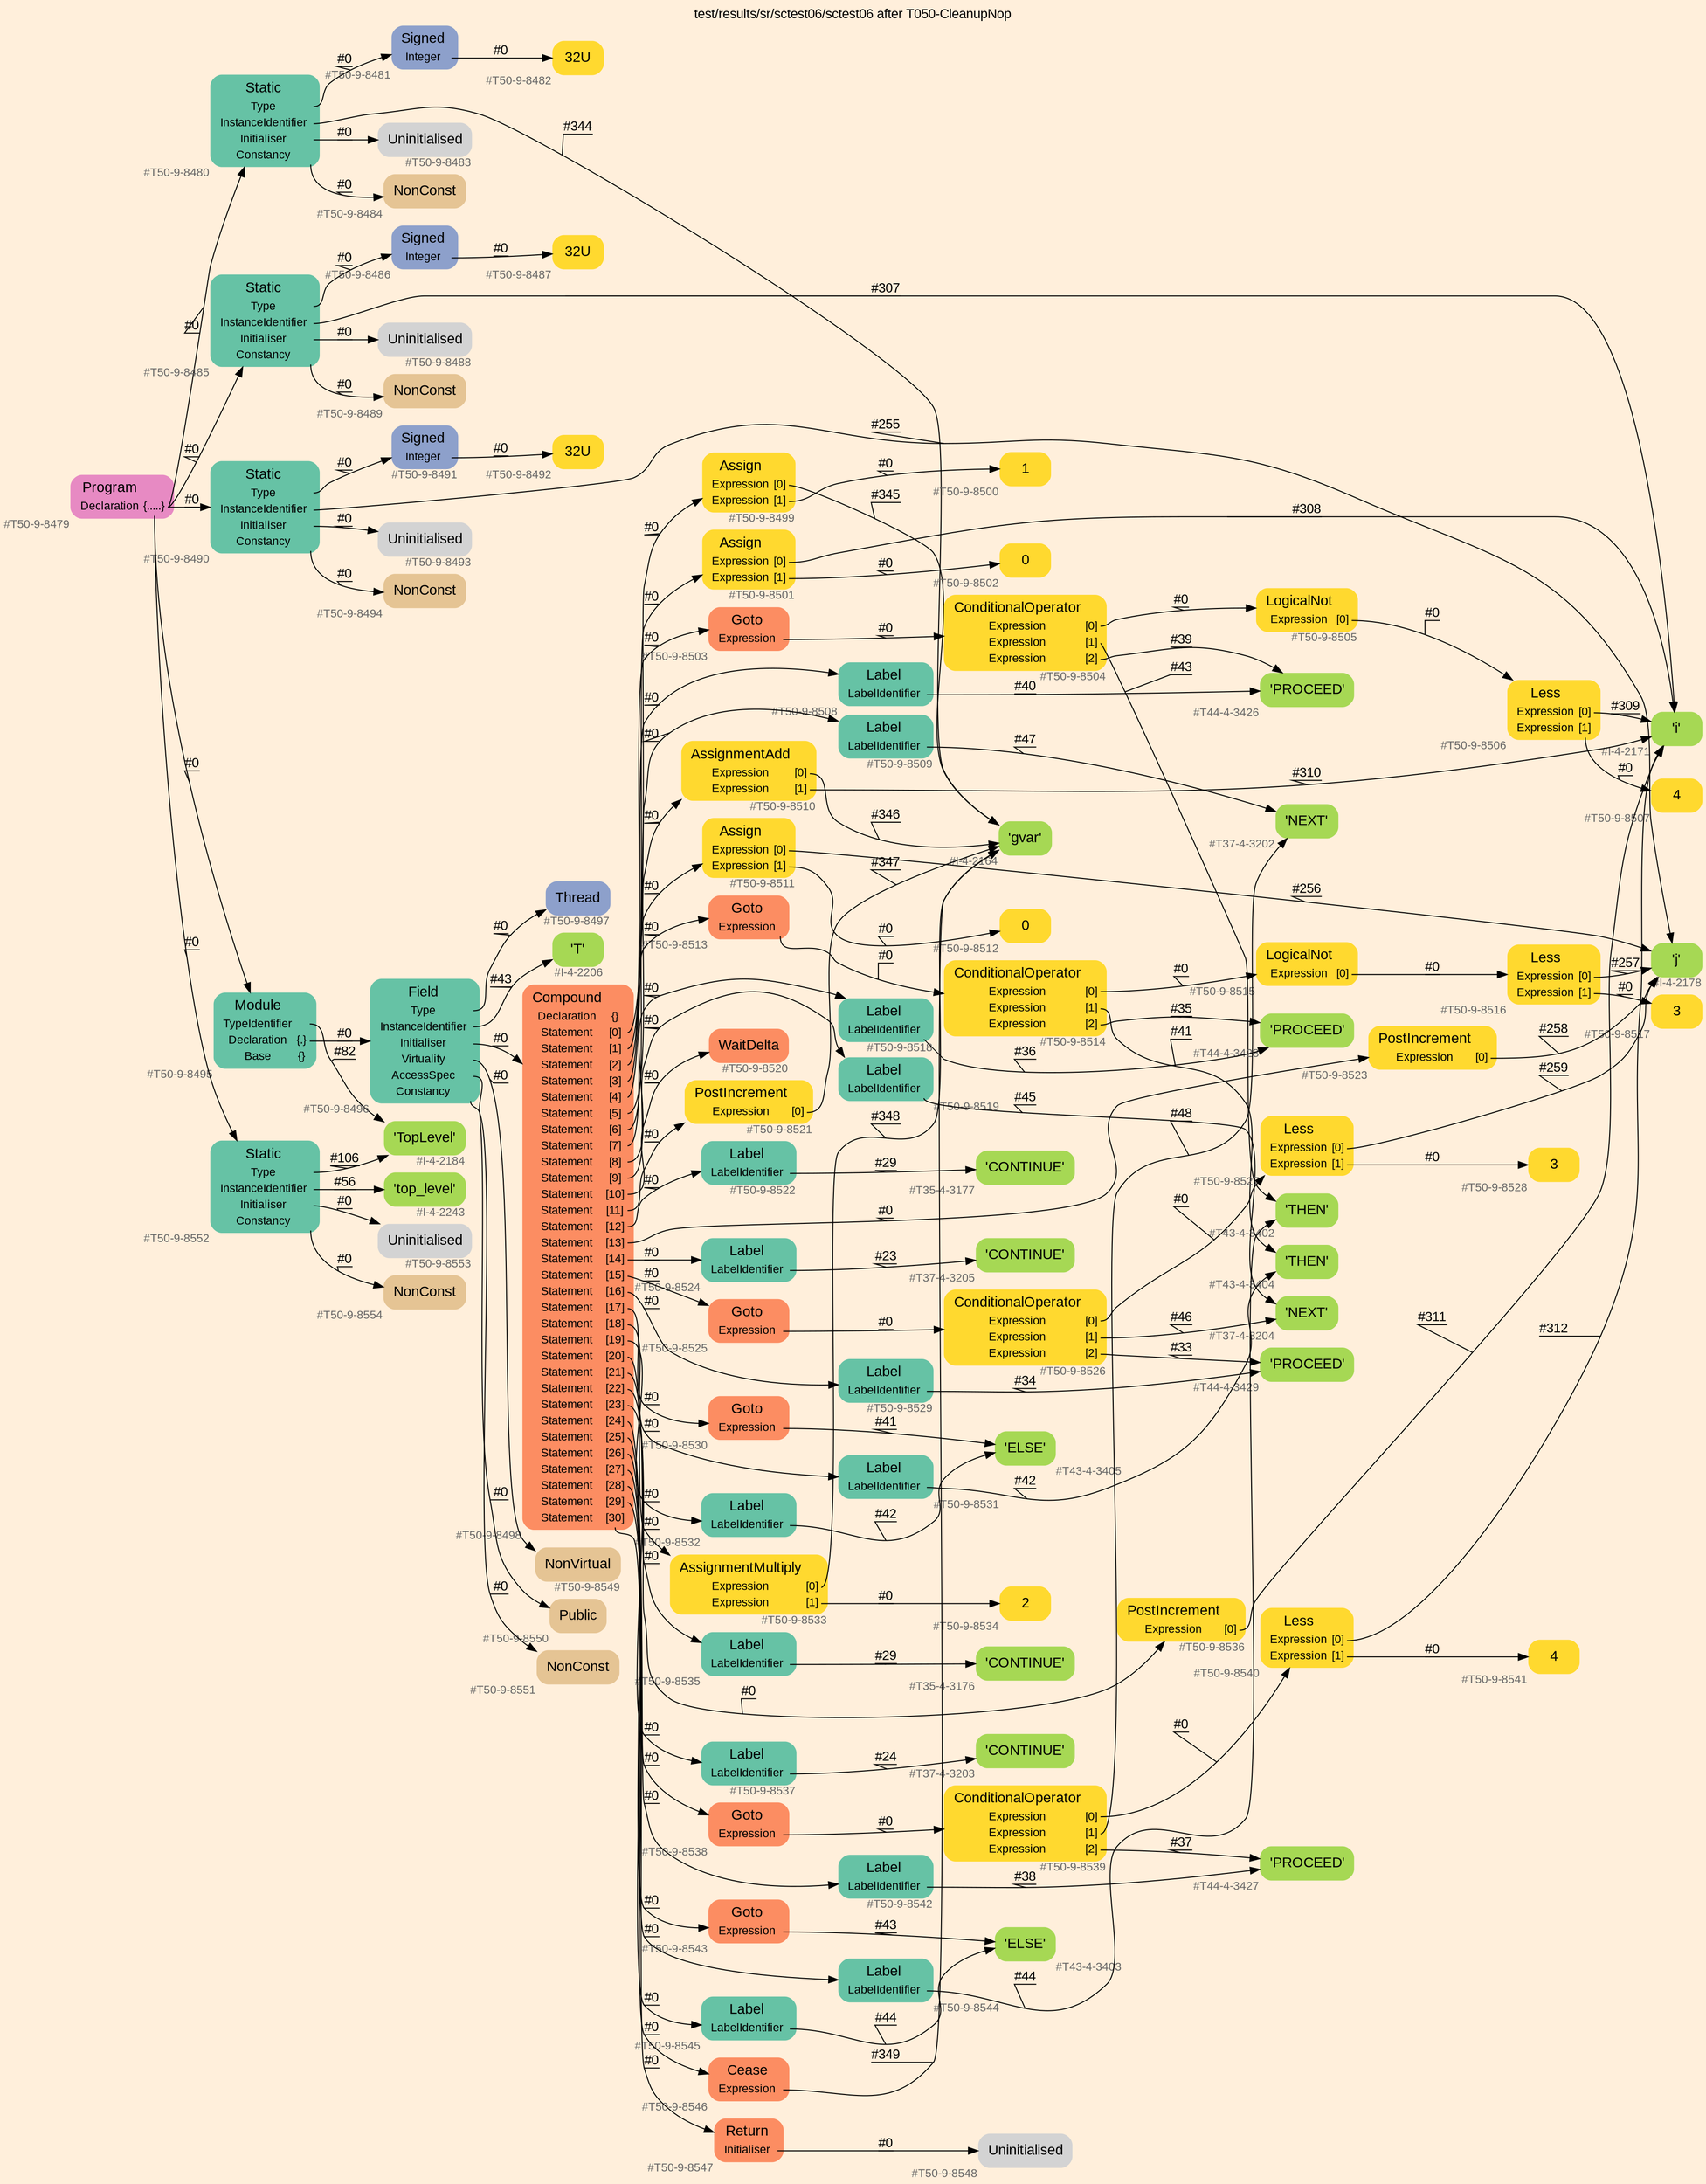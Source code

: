 digraph "test/results/sr/sctest06/sctest06 after T050-CleanupNop" {
label = "test/results/sr/sctest06/sctest06 after T050-CleanupNop"
labelloc = t
graph [
    rankdir = "LR"
    ranksep = 0.3
    bgcolor = antiquewhite1
    color = black
    fontcolor = black
    fontname = "Arial"
];
node [
    fontname = "Arial"
];
edge [
    fontname = "Arial"
];

// -------------------- node figure --------------------
// -------- block #T50-9-8479 ----------
"#T50-9-8479" [
    fillcolor = "/set28/4"
    xlabel = "#T50-9-8479"
    fontsize = "12"
    fontcolor = grey40
    shape = "plaintext"
    label = <<TABLE BORDER="0" CELLBORDER="0" CELLSPACING="0">
     <TR><TD><FONT COLOR="black" POINT-SIZE="15">Program</FONT></TD></TR>
     <TR><TD><FONT COLOR="black" POINT-SIZE="12">Declaration</FONT></TD><TD PORT="port0"><FONT COLOR="black" POINT-SIZE="12">{.....}</FONT></TD></TR>
    </TABLE>>
    style = "rounded,filled"
];

// -------- block #T50-9-8480 ----------
"#T50-9-8480" [
    fillcolor = "/set28/1"
    xlabel = "#T50-9-8480"
    fontsize = "12"
    fontcolor = grey40
    shape = "plaintext"
    label = <<TABLE BORDER="0" CELLBORDER="0" CELLSPACING="0">
     <TR><TD><FONT COLOR="black" POINT-SIZE="15">Static</FONT></TD></TR>
     <TR><TD><FONT COLOR="black" POINT-SIZE="12">Type</FONT></TD><TD PORT="port0"></TD></TR>
     <TR><TD><FONT COLOR="black" POINT-SIZE="12">InstanceIdentifier</FONT></TD><TD PORT="port1"></TD></TR>
     <TR><TD><FONT COLOR="black" POINT-SIZE="12">Initialiser</FONT></TD><TD PORT="port2"></TD></TR>
     <TR><TD><FONT COLOR="black" POINT-SIZE="12">Constancy</FONT></TD><TD PORT="port3"></TD></TR>
    </TABLE>>
    style = "rounded,filled"
];

// -------- block #T50-9-8481 ----------
"#T50-9-8481" [
    fillcolor = "/set28/3"
    xlabel = "#T50-9-8481"
    fontsize = "12"
    fontcolor = grey40
    shape = "plaintext"
    label = <<TABLE BORDER="0" CELLBORDER="0" CELLSPACING="0">
     <TR><TD><FONT COLOR="black" POINT-SIZE="15">Signed</FONT></TD></TR>
     <TR><TD><FONT COLOR="black" POINT-SIZE="12">Integer</FONT></TD><TD PORT="port0"></TD></TR>
    </TABLE>>
    style = "rounded,filled"
];

// -------- block #T50-9-8482 ----------
"#T50-9-8482" [
    fillcolor = "/set28/6"
    xlabel = "#T50-9-8482"
    fontsize = "12"
    fontcolor = grey40
    shape = "plaintext"
    label = <<TABLE BORDER="0" CELLBORDER="0" CELLSPACING="0">
     <TR><TD><FONT COLOR="black" POINT-SIZE="15">32U</FONT></TD></TR>
    </TABLE>>
    style = "rounded,filled"
];

// -------- block #I-4-2164 ----------
"#I-4-2164" [
    fillcolor = "/set28/5"
    xlabel = "#I-4-2164"
    fontsize = "12"
    fontcolor = grey40
    shape = "plaintext"
    label = <<TABLE BORDER="0" CELLBORDER="0" CELLSPACING="0">
     <TR><TD><FONT COLOR="black" POINT-SIZE="15">'gvar'</FONT></TD></TR>
    </TABLE>>
    style = "rounded,filled"
];

// -------- block #T50-9-8483 ----------
"#T50-9-8483" [
    xlabel = "#T50-9-8483"
    fontsize = "12"
    fontcolor = grey40
    shape = "plaintext"
    label = <<TABLE BORDER="0" CELLBORDER="0" CELLSPACING="0">
     <TR><TD><FONT COLOR="black" POINT-SIZE="15">Uninitialised</FONT></TD></TR>
    </TABLE>>
    style = "rounded,filled"
];

// -------- block #T50-9-8484 ----------
"#T50-9-8484" [
    fillcolor = "/set28/7"
    xlabel = "#T50-9-8484"
    fontsize = "12"
    fontcolor = grey40
    shape = "plaintext"
    label = <<TABLE BORDER="0" CELLBORDER="0" CELLSPACING="0">
     <TR><TD><FONT COLOR="black" POINT-SIZE="15">NonConst</FONT></TD></TR>
    </TABLE>>
    style = "rounded,filled"
];

// -------- block #T50-9-8485 ----------
"#T50-9-8485" [
    fillcolor = "/set28/1"
    xlabel = "#T50-9-8485"
    fontsize = "12"
    fontcolor = grey40
    shape = "plaintext"
    label = <<TABLE BORDER="0" CELLBORDER="0" CELLSPACING="0">
     <TR><TD><FONT COLOR="black" POINT-SIZE="15">Static</FONT></TD></TR>
     <TR><TD><FONT COLOR="black" POINT-SIZE="12">Type</FONT></TD><TD PORT="port0"></TD></TR>
     <TR><TD><FONT COLOR="black" POINT-SIZE="12">InstanceIdentifier</FONT></TD><TD PORT="port1"></TD></TR>
     <TR><TD><FONT COLOR="black" POINT-SIZE="12">Initialiser</FONT></TD><TD PORT="port2"></TD></TR>
     <TR><TD><FONT COLOR="black" POINT-SIZE="12">Constancy</FONT></TD><TD PORT="port3"></TD></TR>
    </TABLE>>
    style = "rounded,filled"
];

// -------- block #T50-9-8486 ----------
"#T50-9-8486" [
    fillcolor = "/set28/3"
    xlabel = "#T50-9-8486"
    fontsize = "12"
    fontcolor = grey40
    shape = "plaintext"
    label = <<TABLE BORDER="0" CELLBORDER="0" CELLSPACING="0">
     <TR><TD><FONT COLOR="black" POINT-SIZE="15">Signed</FONT></TD></TR>
     <TR><TD><FONT COLOR="black" POINT-SIZE="12">Integer</FONT></TD><TD PORT="port0"></TD></TR>
    </TABLE>>
    style = "rounded,filled"
];

// -------- block #T50-9-8487 ----------
"#T50-9-8487" [
    fillcolor = "/set28/6"
    xlabel = "#T50-9-8487"
    fontsize = "12"
    fontcolor = grey40
    shape = "plaintext"
    label = <<TABLE BORDER="0" CELLBORDER="0" CELLSPACING="0">
     <TR><TD><FONT COLOR="black" POINT-SIZE="15">32U</FONT></TD></TR>
    </TABLE>>
    style = "rounded,filled"
];

// -------- block #I-4-2171 ----------
"#I-4-2171" [
    fillcolor = "/set28/5"
    xlabel = "#I-4-2171"
    fontsize = "12"
    fontcolor = grey40
    shape = "plaintext"
    label = <<TABLE BORDER="0" CELLBORDER="0" CELLSPACING="0">
     <TR><TD><FONT COLOR="black" POINT-SIZE="15">'i'</FONT></TD></TR>
    </TABLE>>
    style = "rounded,filled"
];

// -------- block #T50-9-8488 ----------
"#T50-9-8488" [
    xlabel = "#T50-9-8488"
    fontsize = "12"
    fontcolor = grey40
    shape = "plaintext"
    label = <<TABLE BORDER="0" CELLBORDER="0" CELLSPACING="0">
     <TR><TD><FONT COLOR="black" POINT-SIZE="15">Uninitialised</FONT></TD></TR>
    </TABLE>>
    style = "rounded,filled"
];

// -------- block #T50-9-8489 ----------
"#T50-9-8489" [
    fillcolor = "/set28/7"
    xlabel = "#T50-9-8489"
    fontsize = "12"
    fontcolor = grey40
    shape = "plaintext"
    label = <<TABLE BORDER="0" CELLBORDER="0" CELLSPACING="0">
     <TR><TD><FONT COLOR="black" POINT-SIZE="15">NonConst</FONT></TD></TR>
    </TABLE>>
    style = "rounded,filled"
];

// -------- block #T50-9-8490 ----------
"#T50-9-8490" [
    fillcolor = "/set28/1"
    xlabel = "#T50-9-8490"
    fontsize = "12"
    fontcolor = grey40
    shape = "plaintext"
    label = <<TABLE BORDER="0" CELLBORDER="0" CELLSPACING="0">
     <TR><TD><FONT COLOR="black" POINT-SIZE="15">Static</FONT></TD></TR>
     <TR><TD><FONT COLOR="black" POINT-SIZE="12">Type</FONT></TD><TD PORT="port0"></TD></TR>
     <TR><TD><FONT COLOR="black" POINT-SIZE="12">InstanceIdentifier</FONT></TD><TD PORT="port1"></TD></TR>
     <TR><TD><FONT COLOR="black" POINT-SIZE="12">Initialiser</FONT></TD><TD PORT="port2"></TD></TR>
     <TR><TD><FONT COLOR="black" POINT-SIZE="12">Constancy</FONT></TD><TD PORT="port3"></TD></TR>
    </TABLE>>
    style = "rounded,filled"
];

// -------- block #T50-9-8491 ----------
"#T50-9-8491" [
    fillcolor = "/set28/3"
    xlabel = "#T50-9-8491"
    fontsize = "12"
    fontcolor = grey40
    shape = "plaintext"
    label = <<TABLE BORDER="0" CELLBORDER="0" CELLSPACING="0">
     <TR><TD><FONT COLOR="black" POINT-SIZE="15">Signed</FONT></TD></TR>
     <TR><TD><FONT COLOR="black" POINT-SIZE="12">Integer</FONT></TD><TD PORT="port0"></TD></TR>
    </TABLE>>
    style = "rounded,filled"
];

// -------- block #T50-9-8492 ----------
"#T50-9-8492" [
    fillcolor = "/set28/6"
    xlabel = "#T50-9-8492"
    fontsize = "12"
    fontcolor = grey40
    shape = "plaintext"
    label = <<TABLE BORDER="0" CELLBORDER="0" CELLSPACING="0">
     <TR><TD><FONT COLOR="black" POINT-SIZE="15">32U</FONT></TD></TR>
    </TABLE>>
    style = "rounded,filled"
];

// -------- block #I-4-2178 ----------
"#I-4-2178" [
    fillcolor = "/set28/5"
    xlabel = "#I-4-2178"
    fontsize = "12"
    fontcolor = grey40
    shape = "plaintext"
    label = <<TABLE BORDER="0" CELLBORDER="0" CELLSPACING="0">
     <TR><TD><FONT COLOR="black" POINT-SIZE="15">'j'</FONT></TD></TR>
    </TABLE>>
    style = "rounded,filled"
];

// -------- block #T50-9-8493 ----------
"#T50-9-8493" [
    xlabel = "#T50-9-8493"
    fontsize = "12"
    fontcolor = grey40
    shape = "plaintext"
    label = <<TABLE BORDER="0" CELLBORDER="0" CELLSPACING="0">
     <TR><TD><FONT COLOR="black" POINT-SIZE="15">Uninitialised</FONT></TD></TR>
    </TABLE>>
    style = "rounded,filled"
];

// -------- block #T50-9-8494 ----------
"#T50-9-8494" [
    fillcolor = "/set28/7"
    xlabel = "#T50-9-8494"
    fontsize = "12"
    fontcolor = grey40
    shape = "plaintext"
    label = <<TABLE BORDER="0" CELLBORDER="0" CELLSPACING="0">
     <TR><TD><FONT COLOR="black" POINT-SIZE="15">NonConst</FONT></TD></TR>
    </TABLE>>
    style = "rounded,filled"
];

// -------- block #T50-9-8495 ----------
"#T50-9-8495" [
    fillcolor = "/set28/1"
    xlabel = "#T50-9-8495"
    fontsize = "12"
    fontcolor = grey40
    shape = "plaintext"
    label = <<TABLE BORDER="0" CELLBORDER="0" CELLSPACING="0">
     <TR><TD><FONT COLOR="black" POINT-SIZE="15">Module</FONT></TD></TR>
     <TR><TD><FONT COLOR="black" POINT-SIZE="12">TypeIdentifier</FONT></TD><TD PORT="port0"></TD></TR>
     <TR><TD><FONT COLOR="black" POINT-SIZE="12">Declaration</FONT></TD><TD PORT="port1"><FONT COLOR="black" POINT-SIZE="12">{.}</FONT></TD></TR>
     <TR><TD><FONT COLOR="black" POINT-SIZE="12">Base</FONT></TD><TD PORT="port2"><FONT COLOR="black" POINT-SIZE="12">{}</FONT></TD></TR>
    </TABLE>>
    style = "rounded,filled"
];

// -------- block #I-4-2184 ----------
"#I-4-2184" [
    fillcolor = "/set28/5"
    xlabel = "#I-4-2184"
    fontsize = "12"
    fontcolor = grey40
    shape = "plaintext"
    label = <<TABLE BORDER="0" CELLBORDER="0" CELLSPACING="0">
     <TR><TD><FONT COLOR="black" POINT-SIZE="15">'TopLevel'</FONT></TD></TR>
    </TABLE>>
    style = "rounded,filled"
];

// -------- block #T50-9-8496 ----------
"#T50-9-8496" [
    fillcolor = "/set28/1"
    xlabel = "#T50-9-8496"
    fontsize = "12"
    fontcolor = grey40
    shape = "plaintext"
    label = <<TABLE BORDER="0" CELLBORDER="0" CELLSPACING="0">
     <TR><TD><FONT COLOR="black" POINT-SIZE="15">Field</FONT></TD></TR>
     <TR><TD><FONT COLOR="black" POINT-SIZE="12">Type</FONT></TD><TD PORT="port0"></TD></TR>
     <TR><TD><FONT COLOR="black" POINT-SIZE="12">InstanceIdentifier</FONT></TD><TD PORT="port1"></TD></TR>
     <TR><TD><FONT COLOR="black" POINT-SIZE="12">Initialiser</FONT></TD><TD PORT="port2"></TD></TR>
     <TR><TD><FONT COLOR="black" POINT-SIZE="12">Virtuality</FONT></TD><TD PORT="port3"></TD></TR>
     <TR><TD><FONT COLOR="black" POINT-SIZE="12">AccessSpec</FONT></TD><TD PORT="port4"></TD></TR>
     <TR><TD><FONT COLOR="black" POINT-SIZE="12">Constancy</FONT></TD><TD PORT="port5"></TD></TR>
    </TABLE>>
    style = "rounded,filled"
];

// -------- block #T50-9-8497 ----------
"#T50-9-8497" [
    fillcolor = "/set28/3"
    xlabel = "#T50-9-8497"
    fontsize = "12"
    fontcolor = grey40
    shape = "plaintext"
    label = <<TABLE BORDER="0" CELLBORDER="0" CELLSPACING="0">
     <TR><TD><FONT COLOR="black" POINT-SIZE="15">Thread</FONT></TD></TR>
    </TABLE>>
    style = "rounded,filled"
];

// -------- block #I-4-2206 ----------
"#I-4-2206" [
    fillcolor = "/set28/5"
    xlabel = "#I-4-2206"
    fontsize = "12"
    fontcolor = grey40
    shape = "plaintext"
    label = <<TABLE BORDER="0" CELLBORDER="0" CELLSPACING="0">
     <TR><TD><FONT COLOR="black" POINT-SIZE="15">'T'</FONT></TD></TR>
    </TABLE>>
    style = "rounded,filled"
];

// -------- block #T50-9-8498 ----------
"#T50-9-8498" [
    fillcolor = "/set28/2"
    xlabel = "#T50-9-8498"
    fontsize = "12"
    fontcolor = grey40
    shape = "plaintext"
    label = <<TABLE BORDER="0" CELLBORDER="0" CELLSPACING="0">
     <TR><TD><FONT COLOR="black" POINT-SIZE="15">Compound</FONT></TD></TR>
     <TR><TD><FONT COLOR="black" POINT-SIZE="12">Declaration</FONT></TD><TD PORT="port0"><FONT COLOR="black" POINT-SIZE="12">{}</FONT></TD></TR>
     <TR><TD><FONT COLOR="black" POINT-SIZE="12">Statement</FONT></TD><TD PORT="port1"><FONT COLOR="black" POINT-SIZE="12">[0]</FONT></TD></TR>
     <TR><TD><FONT COLOR="black" POINT-SIZE="12">Statement</FONT></TD><TD PORT="port2"><FONT COLOR="black" POINT-SIZE="12">[1]</FONT></TD></TR>
     <TR><TD><FONT COLOR="black" POINT-SIZE="12">Statement</FONT></TD><TD PORT="port3"><FONT COLOR="black" POINT-SIZE="12">[2]</FONT></TD></TR>
     <TR><TD><FONT COLOR="black" POINT-SIZE="12">Statement</FONT></TD><TD PORT="port4"><FONT COLOR="black" POINT-SIZE="12">[3]</FONT></TD></TR>
     <TR><TD><FONT COLOR="black" POINT-SIZE="12">Statement</FONT></TD><TD PORT="port5"><FONT COLOR="black" POINT-SIZE="12">[4]</FONT></TD></TR>
     <TR><TD><FONT COLOR="black" POINT-SIZE="12">Statement</FONT></TD><TD PORT="port6"><FONT COLOR="black" POINT-SIZE="12">[5]</FONT></TD></TR>
     <TR><TD><FONT COLOR="black" POINT-SIZE="12">Statement</FONT></TD><TD PORT="port7"><FONT COLOR="black" POINT-SIZE="12">[6]</FONT></TD></TR>
     <TR><TD><FONT COLOR="black" POINT-SIZE="12">Statement</FONT></TD><TD PORT="port8"><FONT COLOR="black" POINT-SIZE="12">[7]</FONT></TD></TR>
     <TR><TD><FONT COLOR="black" POINT-SIZE="12">Statement</FONT></TD><TD PORT="port9"><FONT COLOR="black" POINT-SIZE="12">[8]</FONT></TD></TR>
     <TR><TD><FONT COLOR="black" POINT-SIZE="12">Statement</FONT></TD><TD PORT="port10"><FONT COLOR="black" POINT-SIZE="12">[9]</FONT></TD></TR>
     <TR><TD><FONT COLOR="black" POINT-SIZE="12">Statement</FONT></TD><TD PORT="port11"><FONT COLOR="black" POINT-SIZE="12">[10]</FONT></TD></TR>
     <TR><TD><FONT COLOR="black" POINT-SIZE="12">Statement</FONT></TD><TD PORT="port12"><FONT COLOR="black" POINT-SIZE="12">[11]</FONT></TD></TR>
     <TR><TD><FONT COLOR="black" POINT-SIZE="12">Statement</FONT></TD><TD PORT="port13"><FONT COLOR="black" POINT-SIZE="12">[12]</FONT></TD></TR>
     <TR><TD><FONT COLOR="black" POINT-SIZE="12">Statement</FONT></TD><TD PORT="port14"><FONT COLOR="black" POINT-SIZE="12">[13]</FONT></TD></TR>
     <TR><TD><FONT COLOR="black" POINT-SIZE="12">Statement</FONT></TD><TD PORT="port15"><FONT COLOR="black" POINT-SIZE="12">[14]</FONT></TD></TR>
     <TR><TD><FONT COLOR="black" POINT-SIZE="12">Statement</FONT></TD><TD PORT="port16"><FONT COLOR="black" POINT-SIZE="12">[15]</FONT></TD></TR>
     <TR><TD><FONT COLOR="black" POINT-SIZE="12">Statement</FONT></TD><TD PORT="port17"><FONT COLOR="black" POINT-SIZE="12">[16]</FONT></TD></TR>
     <TR><TD><FONT COLOR="black" POINT-SIZE="12">Statement</FONT></TD><TD PORT="port18"><FONT COLOR="black" POINT-SIZE="12">[17]</FONT></TD></TR>
     <TR><TD><FONT COLOR="black" POINT-SIZE="12">Statement</FONT></TD><TD PORT="port19"><FONT COLOR="black" POINT-SIZE="12">[18]</FONT></TD></TR>
     <TR><TD><FONT COLOR="black" POINT-SIZE="12">Statement</FONT></TD><TD PORT="port20"><FONT COLOR="black" POINT-SIZE="12">[19]</FONT></TD></TR>
     <TR><TD><FONT COLOR="black" POINT-SIZE="12">Statement</FONT></TD><TD PORT="port21"><FONT COLOR="black" POINT-SIZE="12">[20]</FONT></TD></TR>
     <TR><TD><FONT COLOR="black" POINT-SIZE="12">Statement</FONT></TD><TD PORT="port22"><FONT COLOR="black" POINT-SIZE="12">[21]</FONT></TD></TR>
     <TR><TD><FONT COLOR="black" POINT-SIZE="12">Statement</FONT></TD><TD PORT="port23"><FONT COLOR="black" POINT-SIZE="12">[22]</FONT></TD></TR>
     <TR><TD><FONT COLOR="black" POINT-SIZE="12">Statement</FONT></TD><TD PORT="port24"><FONT COLOR="black" POINT-SIZE="12">[23]</FONT></TD></TR>
     <TR><TD><FONT COLOR="black" POINT-SIZE="12">Statement</FONT></TD><TD PORT="port25"><FONT COLOR="black" POINT-SIZE="12">[24]</FONT></TD></TR>
     <TR><TD><FONT COLOR="black" POINT-SIZE="12">Statement</FONT></TD><TD PORT="port26"><FONT COLOR="black" POINT-SIZE="12">[25]</FONT></TD></TR>
     <TR><TD><FONT COLOR="black" POINT-SIZE="12">Statement</FONT></TD><TD PORT="port27"><FONT COLOR="black" POINT-SIZE="12">[26]</FONT></TD></TR>
     <TR><TD><FONT COLOR="black" POINT-SIZE="12">Statement</FONT></TD><TD PORT="port28"><FONT COLOR="black" POINT-SIZE="12">[27]</FONT></TD></TR>
     <TR><TD><FONT COLOR="black" POINT-SIZE="12">Statement</FONT></TD><TD PORT="port29"><FONT COLOR="black" POINT-SIZE="12">[28]</FONT></TD></TR>
     <TR><TD><FONT COLOR="black" POINT-SIZE="12">Statement</FONT></TD><TD PORT="port30"><FONT COLOR="black" POINT-SIZE="12">[29]</FONT></TD></TR>
     <TR><TD><FONT COLOR="black" POINT-SIZE="12">Statement</FONT></TD><TD PORT="port31"><FONT COLOR="black" POINT-SIZE="12">[30]</FONT></TD></TR>
    </TABLE>>
    style = "rounded,filled"
];

// -------- block #T50-9-8499 ----------
"#T50-9-8499" [
    fillcolor = "/set28/6"
    xlabel = "#T50-9-8499"
    fontsize = "12"
    fontcolor = grey40
    shape = "plaintext"
    label = <<TABLE BORDER="0" CELLBORDER="0" CELLSPACING="0">
     <TR><TD><FONT COLOR="black" POINT-SIZE="15">Assign</FONT></TD></TR>
     <TR><TD><FONT COLOR="black" POINT-SIZE="12">Expression</FONT></TD><TD PORT="port0"><FONT COLOR="black" POINT-SIZE="12">[0]</FONT></TD></TR>
     <TR><TD><FONT COLOR="black" POINT-SIZE="12">Expression</FONT></TD><TD PORT="port1"><FONT COLOR="black" POINT-SIZE="12">[1]</FONT></TD></TR>
    </TABLE>>
    style = "rounded,filled"
];

// -------- block #T50-9-8500 ----------
"#T50-9-8500" [
    fillcolor = "/set28/6"
    xlabel = "#T50-9-8500"
    fontsize = "12"
    fontcolor = grey40
    shape = "plaintext"
    label = <<TABLE BORDER="0" CELLBORDER="0" CELLSPACING="0">
     <TR><TD><FONT COLOR="black" POINT-SIZE="15">1</FONT></TD></TR>
    </TABLE>>
    style = "rounded,filled"
];

// -------- block #T50-9-8501 ----------
"#T50-9-8501" [
    fillcolor = "/set28/6"
    xlabel = "#T50-9-8501"
    fontsize = "12"
    fontcolor = grey40
    shape = "plaintext"
    label = <<TABLE BORDER="0" CELLBORDER="0" CELLSPACING="0">
     <TR><TD><FONT COLOR="black" POINT-SIZE="15">Assign</FONT></TD></TR>
     <TR><TD><FONT COLOR="black" POINT-SIZE="12">Expression</FONT></TD><TD PORT="port0"><FONT COLOR="black" POINT-SIZE="12">[0]</FONT></TD></TR>
     <TR><TD><FONT COLOR="black" POINT-SIZE="12">Expression</FONT></TD><TD PORT="port1"><FONT COLOR="black" POINT-SIZE="12">[1]</FONT></TD></TR>
    </TABLE>>
    style = "rounded,filled"
];

// -------- block #T50-9-8502 ----------
"#T50-9-8502" [
    fillcolor = "/set28/6"
    xlabel = "#T50-9-8502"
    fontsize = "12"
    fontcolor = grey40
    shape = "plaintext"
    label = <<TABLE BORDER="0" CELLBORDER="0" CELLSPACING="0">
     <TR><TD><FONT COLOR="black" POINT-SIZE="15">0</FONT></TD></TR>
    </TABLE>>
    style = "rounded,filled"
];

// -------- block #T50-9-8503 ----------
"#T50-9-8503" [
    fillcolor = "/set28/2"
    xlabel = "#T50-9-8503"
    fontsize = "12"
    fontcolor = grey40
    shape = "plaintext"
    label = <<TABLE BORDER="0" CELLBORDER="0" CELLSPACING="0">
     <TR><TD><FONT COLOR="black" POINT-SIZE="15">Goto</FONT></TD></TR>
     <TR><TD><FONT COLOR="black" POINT-SIZE="12">Expression</FONT></TD><TD PORT="port0"></TD></TR>
    </TABLE>>
    style = "rounded,filled"
];

// -------- block #T50-9-8504 ----------
"#T50-9-8504" [
    fillcolor = "/set28/6"
    xlabel = "#T50-9-8504"
    fontsize = "12"
    fontcolor = grey40
    shape = "plaintext"
    label = <<TABLE BORDER="0" CELLBORDER="0" CELLSPACING="0">
     <TR><TD><FONT COLOR="black" POINT-SIZE="15">ConditionalOperator</FONT></TD></TR>
     <TR><TD><FONT COLOR="black" POINT-SIZE="12">Expression</FONT></TD><TD PORT="port0"><FONT COLOR="black" POINT-SIZE="12">[0]</FONT></TD></TR>
     <TR><TD><FONT COLOR="black" POINT-SIZE="12">Expression</FONT></TD><TD PORT="port1"><FONT COLOR="black" POINT-SIZE="12">[1]</FONT></TD></TR>
     <TR><TD><FONT COLOR="black" POINT-SIZE="12">Expression</FONT></TD><TD PORT="port2"><FONT COLOR="black" POINT-SIZE="12">[2]</FONT></TD></TR>
    </TABLE>>
    style = "rounded,filled"
];

// -------- block #T50-9-8505 ----------
"#T50-9-8505" [
    fillcolor = "/set28/6"
    xlabel = "#T50-9-8505"
    fontsize = "12"
    fontcolor = grey40
    shape = "plaintext"
    label = <<TABLE BORDER="0" CELLBORDER="0" CELLSPACING="0">
     <TR><TD><FONT COLOR="black" POINT-SIZE="15">LogicalNot</FONT></TD></TR>
     <TR><TD><FONT COLOR="black" POINT-SIZE="12">Expression</FONT></TD><TD PORT="port0"><FONT COLOR="black" POINT-SIZE="12">[0]</FONT></TD></TR>
    </TABLE>>
    style = "rounded,filled"
];

// -------- block #T50-9-8506 ----------
"#T50-9-8506" [
    fillcolor = "/set28/6"
    xlabel = "#T50-9-8506"
    fontsize = "12"
    fontcolor = grey40
    shape = "plaintext"
    label = <<TABLE BORDER="0" CELLBORDER="0" CELLSPACING="0">
     <TR><TD><FONT COLOR="black" POINT-SIZE="15">Less</FONT></TD></TR>
     <TR><TD><FONT COLOR="black" POINT-SIZE="12">Expression</FONT></TD><TD PORT="port0"><FONT COLOR="black" POINT-SIZE="12">[0]</FONT></TD></TR>
     <TR><TD><FONT COLOR="black" POINT-SIZE="12">Expression</FONT></TD><TD PORT="port1"><FONT COLOR="black" POINT-SIZE="12">[1]</FONT></TD></TR>
    </TABLE>>
    style = "rounded,filled"
];

// -------- block #T50-9-8507 ----------
"#T50-9-8507" [
    fillcolor = "/set28/6"
    xlabel = "#T50-9-8507"
    fontsize = "12"
    fontcolor = grey40
    shape = "plaintext"
    label = <<TABLE BORDER="0" CELLBORDER="0" CELLSPACING="0">
     <TR><TD><FONT COLOR="black" POINT-SIZE="15">4</FONT></TD></TR>
    </TABLE>>
    style = "rounded,filled"
];

// -------- block #T43-4-3402 ----------
"#T43-4-3402" [
    fillcolor = "/set28/5"
    xlabel = "#T43-4-3402"
    fontsize = "12"
    fontcolor = grey40
    shape = "plaintext"
    label = <<TABLE BORDER="0" CELLBORDER="0" CELLSPACING="0">
     <TR><TD><FONT COLOR="black" POINT-SIZE="15">'THEN'</FONT></TD></TR>
    </TABLE>>
    style = "rounded,filled"
];

// -------- block #T44-4-3426 ----------
"#T44-4-3426" [
    fillcolor = "/set28/5"
    xlabel = "#T44-4-3426"
    fontsize = "12"
    fontcolor = grey40
    shape = "plaintext"
    label = <<TABLE BORDER="0" CELLBORDER="0" CELLSPACING="0">
     <TR><TD><FONT COLOR="black" POINT-SIZE="15">'PROCEED'</FONT></TD></TR>
    </TABLE>>
    style = "rounded,filled"
];

// -------- block #T50-9-8508 ----------
"#T50-9-8508" [
    fillcolor = "/set28/1"
    xlabel = "#T50-9-8508"
    fontsize = "12"
    fontcolor = grey40
    shape = "plaintext"
    label = <<TABLE BORDER="0" CELLBORDER="0" CELLSPACING="0">
     <TR><TD><FONT COLOR="black" POINT-SIZE="15">Label</FONT></TD></TR>
     <TR><TD><FONT COLOR="black" POINT-SIZE="12">LabelIdentifier</FONT></TD><TD PORT="port0"></TD></TR>
    </TABLE>>
    style = "rounded,filled"
];

// -------- block #T50-9-8509 ----------
"#T50-9-8509" [
    fillcolor = "/set28/1"
    xlabel = "#T50-9-8509"
    fontsize = "12"
    fontcolor = grey40
    shape = "plaintext"
    label = <<TABLE BORDER="0" CELLBORDER="0" CELLSPACING="0">
     <TR><TD><FONT COLOR="black" POINT-SIZE="15">Label</FONT></TD></TR>
     <TR><TD><FONT COLOR="black" POINT-SIZE="12">LabelIdentifier</FONT></TD><TD PORT="port0"></TD></TR>
    </TABLE>>
    style = "rounded,filled"
];

// -------- block #T37-4-3202 ----------
"#T37-4-3202" [
    fillcolor = "/set28/5"
    xlabel = "#T37-4-3202"
    fontsize = "12"
    fontcolor = grey40
    shape = "plaintext"
    label = <<TABLE BORDER="0" CELLBORDER="0" CELLSPACING="0">
     <TR><TD><FONT COLOR="black" POINT-SIZE="15">'NEXT'</FONT></TD></TR>
    </TABLE>>
    style = "rounded,filled"
];

// -------- block #T50-9-8510 ----------
"#T50-9-8510" [
    fillcolor = "/set28/6"
    xlabel = "#T50-9-8510"
    fontsize = "12"
    fontcolor = grey40
    shape = "plaintext"
    label = <<TABLE BORDER="0" CELLBORDER="0" CELLSPACING="0">
     <TR><TD><FONT COLOR="black" POINT-SIZE="15">AssignmentAdd</FONT></TD></TR>
     <TR><TD><FONT COLOR="black" POINT-SIZE="12">Expression</FONT></TD><TD PORT="port0"><FONT COLOR="black" POINT-SIZE="12">[0]</FONT></TD></TR>
     <TR><TD><FONT COLOR="black" POINT-SIZE="12">Expression</FONT></TD><TD PORT="port1"><FONT COLOR="black" POINT-SIZE="12">[1]</FONT></TD></TR>
    </TABLE>>
    style = "rounded,filled"
];

// -------- block #T50-9-8511 ----------
"#T50-9-8511" [
    fillcolor = "/set28/6"
    xlabel = "#T50-9-8511"
    fontsize = "12"
    fontcolor = grey40
    shape = "plaintext"
    label = <<TABLE BORDER="0" CELLBORDER="0" CELLSPACING="0">
     <TR><TD><FONT COLOR="black" POINT-SIZE="15">Assign</FONT></TD></TR>
     <TR><TD><FONT COLOR="black" POINT-SIZE="12">Expression</FONT></TD><TD PORT="port0"><FONT COLOR="black" POINT-SIZE="12">[0]</FONT></TD></TR>
     <TR><TD><FONT COLOR="black" POINT-SIZE="12">Expression</FONT></TD><TD PORT="port1"><FONT COLOR="black" POINT-SIZE="12">[1]</FONT></TD></TR>
    </TABLE>>
    style = "rounded,filled"
];

// -------- block #T50-9-8512 ----------
"#T50-9-8512" [
    fillcolor = "/set28/6"
    xlabel = "#T50-9-8512"
    fontsize = "12"
    fontcolor = grey40
    shape = "plaintext"
    label = <<TABLE BORDER="0" CELLBORDER="0" CELLSPACING="0">
     <TR><TD><FONT COLOR="black" POINT-SIZE="15">0</FONT></TD></TR>
    </TABLE>>
    style = "rounded,filled"
];

// -------- block #T50-9-8513 ----------
"#T50-9-8513" [
    fillcolor = "/set28/2"
    xlabel = "#T50-9-8513"
    fontsize = "12"
    fontcolor = grey40
    shape = "plaintext"
    label = <<TABLE BORDER="0" CELLBORDER="0" CELLSPACING="0">
     <TR><TD><FONT COLOR="black" POINT-SIZE="15">Goto</FONT></TD></TR>
     <TR><TD><FONT COLOR="black" POINT-SIZE="12">Expression</FONT></TD><TD PORT="port0"></TD></TR>
    </TABLE>>
    style = "rounded,filled"
];

// -------- block #T50-9-8514 ----------
"#T50-9-8514" [
    fillcolor = "/set28/6"
    xlabel = "#T50-9-8514"
    fontsize = "12"
    fontcolor = grey40
    shape = "plaintext"
    label = <<TABLE BORDER="0" CELLBORDER="0" CELLSPACING="0">
     <TR><TD><FONT COLOR="black" POINT-SIZE="15">ConditionalOperator</FONT></TD></TR>
     <TR><TD><FONT COLOR="black" POINT-SIZE="12">Expression</FONT></TD><TD PORT="port0"><FONT COLOR="black" POINT-SIZE="12">[0]</FONT></TD></TR>
     <TR><TD><FONT COLOR="black" POINT-SIZE="12">Expression</FONT></TD><TD PORT="port1"><FONT COLOR="black" POINT-SIZE="12">[1]</FONT></TD></TR>
     <TR><TD><FONT COLOR="black" POINT-SIZE="12">Expression</FONT></TD><TD PORT="port2"><FONT COLOR="black" POINT-SIZE="12">[2]</FONT></TD></TR>
    </TABLE>>
    style = "rounded,filled"
];

// -------- block #T50-9-8515 ----------
"#T50-9-8515" [
    fillcolor = "/set28/6"
    xlabel = "#T50-9-8515"
    fontsize = "12"
    fontcolor = grey40
    shape = "plaintext"
    label = <<TABLE BORDER="0" CELLBORDER="0" CELLSPACING="0">
     <TR><TD><FONT COLOR="black" POINT-SIZE="15">LogicalNot</FONT></TD></TR>
     <TR><TD><FONT COLOR="black" POINT-SIZE="12">Expression</FONT></TD><TD PORT="port0"><FONT COLOR="black" POINT-SIZE="12">[0]</FONT></TD></TR>
    </TABLE>>
    style = "rounded,filled"
];

// -------- block #T50-9-8516 ----------
"#T50-9-8516" [
    fillcolor = "/set28/6"
    xlabel = "#T50-9-8516"
    fontsize = "12"
    fontcolor = grey40
    shape = "plaintext"
    label = <<TABLE BORDER="0" CELLBORDER="0" CELLSPACING="0">
     <TR><TD><FONT COLOR="black" POINT-SIZE="15">Less</FONT></TD></TR>
     <TR><TD><FONT COLOR="black" POINT-SIZE="12">Expression</FONT></TD><TD PORT="port0"><FONT COLOR="black" POINT-SIZE="12">[0]</FONT></TD></TR>
     <TR><TD><FONT COLOR="black" POINT-SIZE="12">Expression</FONT></TD><TD PORT="port1"><FONT COLOR="black" POINT-SIZE="12">[1]</FONT></TD></TR>
    </TABLE>>
    style = "rounded,filled"
];

// -------- block #T50-9-8517 ----------
"#T50-9-8517" [
    fillcolor = "/set28/6"
    xlabel = "#T50-9-8517"
    fontsize = "12"
    fontcolor = grey40
    shape = "plaintext"
    label = <<TABLE BORDER="0" CELLBORDER="0" CELLSPACING="0">
     <TR><TD><FONT COLOR="black" POINT-SIZE="15">3</FONT></TD></TR>
    </TABLE>>
    style = "rounded,filled"
];

// -------- block #T43-4-3404 ----------
"#T43-4-3404" [
    fillcolor = "/set28/5"
    xlabel = "#T43-4-3404"
    fontsize = "12"
    fontcolor = grey40
    shape = "plaintext"
    label = <<TABLE BORDER="0" CELLBORDER="0" CELLSPACING="0">
     <TR><TD><FONT COLOR="black" POINT-SIZE="15">'THEN'</FONT></TD></TR>
    </TABLE>>
    style = "rounded,filled"
];

// -------- block #T44-4-3428 ----------
"#T44-4-3428" [
    fillcolor = "/set28/5"
    xlabel = "#T44-4-3428"
    fontsize = "12"
    fontcolor = grey40
    shape = "plaintext"
    label = <<TABLE BORDER="0" CELLBORDER="0" CELLSPACING="0">
     <TR><TD><FONT COLOR="black" POINT-SIZE="15">'PROCEED'</FONT></TD></TR>
    </TABLE>>
    style = "rounded,filled"
];

// -------- block #T50-9-8518 ----------
"#T50-9-8518" [
    fillcolor = "/set28/1"
    xlabel = "#T50-9-8518"
    fontsize = "12"
    fontcolor = grey40
    shape = "plaintext"
    label = <<TABLE BORDER="0" CELLBORDER="0" CELLSPACING="0">
     <TR><TD><FONT COLOR="black" POINT-SIZE="15">Label</FONT></TD></TR>
     <TR><TD><FONT COLOR="black" POINT-SIZE="12">LabelIdentifier</FONT></TD><TD PORT="port0"></TD></TR>
    </TABLE>>
    style = "rounded,filled"
];

// -------- block #T50-9-8519 ----------
"#T50-9-8519" [
    fillcolor = "/set28/1"
    xlabel = "#T50-9-8519"
    fontsize = "12"
    fontcolor = grey40
    shape = "plaintext"
    label = <<TABLE BORDER="0" CELLBORDER="0" CELLSPACING="0">
     <TR><TD><FONT COLOR="black" POINT-SIZE="15">Label</FONT></TD></TR>
     <TR><TD><FONT COLOR="black" POINT-SIZE="12">LabelIdentifier</FONT></TD><TD PORT="port0"></TD></TR>
    </TABLE>>
    style = "rounded,filled"
];

// -------- block #T37-4-3204 ----------
"#T37-4-3204" [
    fillcolor = "/set28/5"
    xlabel = "#T37-4-3204"
    fontsize = "12"
    fontcolor = grey40
    shape = "plaintext"
    label = <<TABLE BORDER="0" CELLBORDER="0" CELLSPACING="0">
     <TR><TD><FONT COLOR="black" POINT-SIZE="15">'NEXT'</FONT></TD></TR>
    </TABLE>>
    style = "rounded,filled"
];

// -------- block #T50-9-8520 ----------
"#T50-9-8520" [
    fillcolor = "/set28/2"
    xlabel = "#T50-9-8520"
    fontsize = "12"
    fontcolor = grey40
    shape = "plaintext"
    label = <<TABLE BORDER="0" CELLBORDER="0" CELLSPACING="0">
     <TR><TD><FONT COLOR="black" POINT-SIZE="15">WaitDelta</FONT></TD></TR>
    </TABLE>>
    style = "rounded,filled"
];

// -------- block #T50-9-8521 ----------
"#T50-9-8521" [
    fillcolor = "/set28/6"
    xlabel = "#T50-9-8521"
    fontsize = "12"
    fontcolor = grey40
    shape = "plaintext"
    label = <<TABLE BORDER="0" CELLBORDER="0" CELLSPACING="0">
     <TR><TD><FONT COLOR="black" POINT-SIZE="15">PostIncrement</FONT></TD></TR>
     <TR><TD><FONT COLOR="black" POINT-SIZE="12">Expression</FONT></TD><TD PORT="port0"><FONT COLOR="black" POINT-SIZE="12">[0]</FONT></TD></TR>
    </TABLE>>
    style = "rounded,filled"
];

// -------- block #T50-9-8522 ----------
"#T50-9-8522" [
    fillcolor = "/set28/1"
    xlabel = "#T50-9-8522"
    fontsize = "12"
    fontcolor = grey40
    shape = "plaintext"
    label = <<TABLE BORDER="0" CELLBORDER="0" CELLSPACING="0">
     <TR><TD><FONT COLOR="black" POINT-SIZE="15">Label</FONT></TD></TR>
     <TR><TD><FONT COLOR="black" POINT-SIZE="12">LabelIdentifier</FONT></TD><TD PORT="port0"></TD></TR>
    </TABLE>>
    style = "rounded,filled"
];

// -------- block #T35-4-3177 ----------
"#T35-4-3177" [
    fillcolor = "/set28/5"
    xlabel = "#T35-4-3177"
    fontsize = "12"
    fontcolor = grey40
    shape = "plaintext"
    label = <<TABLE BORDER="0" CELLBORDER="0" CELLSPACING="0">
     <TR><TD><FONT COLOR="black" POINT-SIZE="15">'CONTINUE'</FONT></TD></TR>
    </TABLE>>
    style = "rounded,filled"
];

// -------- block #T50-9-8523 ----------
"#T50-9-8523" [
    fillcolor = "/set28/6"
    xlabel = "#T50-9-8523"
    fontsize = "12"
    fontcolor = grey40
    shape = "plaintext"
    label = <<TABLE BORDER="0" CELLBORDER="0" CELLSPACING="0">
     <TR><TD><FONT COLOR="black" POINT-SIZE="15">PostIncrement</FONT></TD></TR>
     <TR><TD><FONT COLOR="black" POINT-SIZE="12">Expression</FONT></TD><TD PORT="port0"><FONT COLOR="black" POINT-SIZE="12">[0]</FONT></TD></TR>
    </TABLE>>
    style = "rounded,filled"
];

// -------- block #T50-9-8524 ----------
"#T50-9-8524" [
    fillcolor = "/set28/1"
    xlabel = "#T50-9-8524"
    fontsize = "12"
    fontcolor = grey40
    shape = "plaintext"
    label = <<TABLE BORDER="0" CELLBORDER="0" CELLSPACING="0">
     <TR><TD><FONT COLOR="black" POINT-SIZE="15">Label</FONT></TD></TR>
     <TR><TD><FONT COLOR="black" POINT-SIZE="12">LabelIdentifier</FONT></TD><TD PORT="port0"></TD></TR>
    </TABLE>>
    style = "rounded,filled"
];

// -------- block #T37-4-3205 ----------
"#T37-4-3205" [
    fillcolor = "/set28/5"
    xlabel = "#T37-4-3205"
    fontsize = "12"
    fontcolor = grey40
    shape = "plaintext"
    label = <<TABLE BORDER="0" CELLBORDER="0" CELLSPACING="0">
     <TR><TD><FONT COLOR="black" POINT-SIZE="15">'CONTINUE'</FONT></TD></TR>
    </TABLE>>
    style = "rounded,filled"
];

// -------- block #T50-9-8525 ----------
"#T50-9-8525" [
    fillcolor = "/set28/2"
    xlabel = "#T50-9-8525"
    fontsize = "12"
    fontcolor = grey40
    shape = "plaintext"
    label = <<TABLE BORDER="0" CELLBORDER="0" CELLSPACING="0">
     <TR><TD><FONT COLOR="black" POINT-SIZE="15">Goto</FONT></TD></TR>
     <TR><TD><FONT COLOR="black" POINT-SIZE="12">Expression</FONT></TD><TD PORT="port0"></TD></TR>
    </TABLE>>
    style = "rounded,filled"
];

// -------- block #T50-9-8526 ----------
"#T50-9-8526" [
    fillcolor = "/set28/6"
    xlabel = "#T50-9-8526"
    fontsize = "12"
    fontcolor = grey40
    shape = "plaintext"
    label = <<TABLE BORDER="0" CELLBORDER="0" CELLSPACING="0">
     <TR><TD><FONT COLOR="black" POINT-SIZE="15">ConditionalOperator</FONT></TD></TR>
     <TR><TD><FONT COLOR="black" POINT-SIZE="12">Expression</FONT></TD><TD PORT="port0"><FONT COLOR="black" POINT-SIZE="12">[0]</FONT></TD></TR>
     <TR><TD><FONT COLOR="black" POINT-SIZE="12">Expression</FONT></TD><TD PORT="port1"><FONT COLOR="black" POINT-SIZE="12">[1]</FONT></TD></TR>
     <TR><TD><FONT COLOR="black" POINT-SIZE="12">Expression</FONT></TD><TD PORT="port2"><FONT COLOR="black" POINT-SIZE="12">[2]</FONT></TD></TR>
    </TABLE>>
    style = "rounded,filled"
];

// -------- block #T50-9-8527 ----------
"#T50-9-8527" [
    fillcolor = "/set28/6"
    xlabel = "#T50-9-8527"
    fontsize = "12"
    fontcolor = grey40
    shape = "plaintext"
    label = <<TABLE BORDER="0" CELLBORDER="0" CELLSPACING="0">
     <TR><TD><FONT COLOR="black" POINT-SIZE="15">Less</FONT></TD></TR>
     <TR><TD><FONT COLOR="black" POINT-SIZE="12">Expression</FONT></TD><TD PORT="port0"><FONT COLOR="black" POINT-SIZE="12">[0]</FONT></TD></TR>
     <TR><TD><FONT COLOR="black" POINT-SIZE="12">Expression</FONT></TD><TD PORT="port1"><FONT COLOR="black" POINT-SIZE="12">[1]</FONT></TD></TR>
    </TABLE>>
    style = "rounded,filled"
];

// -------- block #T50-9-8528 ----------
"#T50-9-8528" [
    fillcolor = "/set28/6"
    xlabel = "#T50-9-8528"
    fontsize = "12"
    fontcolor = grey40
    shape = "plaintext"
    label = <<TABLE BORDER="0" CELLBORDER="0" CELLSPACING="0">
     <TR><TD><FONT COLOR="black" POINT-SIZE="15">3</FONT></TD></TR>
    </TABLE>>
    style = "rounded,filled"
];

// -------- block #T44-4-3429 ----------
"#T44-4-3429" [
    fillcolor = "/set28/5"
    xlabel = "#T44-4-3429"
    fontsize = "12"
    fontcolor = grey40
    shape = "plaintext"
    label = <<TABLE BORDER="0" CELLBORDER="0" CELLSPACING="0">
     <TR><TD><FONT COLOR="black" POINT-SIZE="15">'PROCEED'</FONT></TD></TR>
    </TABLE>>
    style = "rounded,filled"
];

// -------- block #T50-9-8529 ----------
"#T50-9-8529" [
    fillcolor = "/set28/1"
    xlabel = "#T50-9-8529"
    fontsize = "12"
    fontcolor = grey40
    shape = "plaintext"
    label = <<TABLE BORDER="0" CELLBORDER="0" CELLSPACING="0">
     <TR><TD><FONT COLOR="black" POINT-SIZE="15">Label</FONT></TD></TR>
     <TR><TD><FONT COLOR="black" POINT-SIZE="12">LabelIdentifier</FONT></TD><TD PORT="port0"></TD></TR>
    </TABLE>>
    style = "rounded,filled"
];

// -------- block #T50-9-8530 ----------
"#T50-9-8530" [
    fillcolor = "/set28/2"
    xlabel = "#T50-9-8530"
    fontsize = "12"
    fontcolor = grey40
    shape = "plaintext"
    label = <<TABLE BORDER="0" CELLBORDER="0" CELLSPACING="0">
     <TR><TD><FONT COLOR="black" POINT-SIZE="15">Goto</FONT></TD></TR>
     <TR><TD><FONT COLOR="black" POINT-SIZE="12">Expression</FONT></TD><TD PORT="port0"></TD></TR>
    </TABLE>>
    style = "rounded,filled"
];

// -------- block #T43-4-3405 ----------
"#T43-4-3405" [
    fillcolor = "/set28/5"
    xlabel = "#T43-4-3405"
    fontsize = "12"
    fontcolor = grey40
    shape = "plaintext"
    label = <<TABLE BORDER="0" CELLBORDER="0" CELLSPACING="0">
     <TR><TD><FONT COLOR="black" POINT-SIZE="15">'ELSE'</FONT></TD></TR>
    </TABLE>>
    style = "rounded,filled"
];

// -------- block #T50-9-8531 ----------
"#T50-9-8531" [
    fillcolor = "/set28/1"
    xlabel = "#T50-9-8531"
    fontsize = "12"
    fontcolor = grey40
    shape = "plaintext"
    label = <<TABLE BORDER="0" CELLBORDER="0" CELLSPACING="0">
     <TR><TD><FONT COLOR="black" POINT-SIZE="15">Label</FONT></TD></TR>
     <TR><TD><FONT COLOR="black" POINT-SIZE="12">LabelIdentifier</FONT></TD><TD PORT="port0"></TD></TR>
    </TABLE>>
    style = "rounded,filled"
];

// -------- block #T50-9-8532 ----------
"#T50-9-8532" [
    fillcolor = "/set28/1"
    xlabel = "#T50-9-8532"
    fontsize = "12"
    fontcolor = grey40
    shape = "plaintext"
    label = <<TABLE BORDER="0" CELLBORDER="0" CELLSPACING="0">
     <TR><TD><FONT COLOR="black" POINT-SIZE="15">Label</FONT></TD></TR>
     <TR><TD><FONT COLOR="black" POINT-SIZE="12">LabelIdentifier</FONT></TD><TD PORT="port0"></TD></TR>
    </TABLE>>
    style = "rounded,filled"
];

// -------- block #T50-9-8533 ----------
"#T50-9-8533" [
    fillcolor = "/set28/6"
    xlabel = "#T50-9-8533"
    fontsize = "12"
    fontcolor = grey40
    shape = "plaintext"
    label = <<TABLE BORDER="0" CELLBORDER="0" CELLSPACING="0">
     <TR><TD><FONT COLOR="black" POINT-SIZE="15">AssignmentMultiply</FONT></TD></TR>
     <TR><TD><FONT COLOR="black" POINT-SIZE="12">Expression</FONT></TD><TD PORT="port0"><FONT COLOR="black" POINT-SIZE="12">[0]</FONT></TD></TR>
     <TR><TD><FONT COLOR="black" POINT-SIZE="12">Expression</FONT></TD><TD PORT="port1"><FONT COLOR="black" POINT-SIZE="12">[1]</FONT></TD></TR>
    </TABLE>>
    style = "rounded,filled"
];

// -------- block #T50-9-8534 ----------
"#T50-9-8534" [
    fillcolor = "/set28/6"
    xlabel = "#T50-9-8534"
    fontsize = "12"
    fontcolor = grey40
    shape = "plaintext"
    label = <<TABLE BORDER="0" CELLBORDER="0" CELLSPACING="0">
     <TR><TD><FONT COLOR="black" POINT-SIZE="15">2</FONT></TD></TR>
    </TABLE>>
    style = "rounded,filled"
];

// -------- block #T50-9-8535 ----------
"#T50-9-8535" [
    fillcolor = "/set28/1"
    xlabel = "#T50-9-8535"
    fontsize = "12"
    fontcolor = grey40
    shape = "plaintext"
    label = <<TABLE BORDER="0" CELLBORDER="0" CELLSPACING="0">
     <TR><TD><FONT COLOR="black" POINT-SIZE="15">Label</FONT></TD></TR>
     <TR><TD><FONT COLOR="black" POINT-SIZE="12">LabelIdentifier</FONT></TD><TD PORT="port0"></TD></TR>
    </TABLE>>
    style = "rounded,filled"
];

// -------- block #T35-4-3176 ----------
"#T35-4-3176" [
    fillcolor = "/set28/5"
    xlabel = "#T35-4-3176"
    fontsize = "12"
    fontcolor = grey40
    shape = "plaintext"
    label = <<TABLE BORDER="0" CELLBORDER="0" CELLSPACING="0">
     <TR><TD><FONT COLOR="black" POINT-SIZE="15">'CONTINUE'</FONT></TD></TR>
    </TABLE>>
    style = "rounded,filled"
];

// -------- block #T50-9-8536 ----------
"#T50-9-8536" [
    fillcolor = "/set28/6"
    xlabel = "#T50-9-8536"
    fontsize = "12"
    fontcolor = grey40
    shape = "plaintext"
    label = <<TABLE BORDER="0" CELLBORDER="0" CELLSPACING="0">
     <TR><TD><FONT COLOR="black" POINT-SIZE="15">PostIncrement</FONT></TD></TR>
     <TR><TD><FONT COLOR="black" POINT-SIZE="12">Expression</FONT></TD><TD PORT="port0"><FONT COLOR="black" POINT-SIZE="12">[0]</FONT></TD></TR>
    </TABLE>>
    style = "rounded,filled"
];

// -------- block #T50-9-8537 ----------
"#T50-9-8537" [
    fillcolor = "/set28/1"
    xlabel = "#T50-9-8537"
    fontsize = "12"
    fontcolor = grey40
    shape = "plaintext"
    label = <<TABLE BORDER="0" CELLBORDER="0" CELLSPACING="0">
     <TR><TD><FONT COLOR="black" POINT-SIZE="15">Label</FONT></TD></TR>
     <TR><TD><FONT COLOR="black" POINT-SIZE="12">LabelIdentifier</FONT></TD><TD PORT="port0"></TD></TR>
    </TABLE>>
    style = "rounded,filled"
];

// -------- block #T37-4-3203 ----------
"#T37-4-3203" [
    fillcolor = "/set28/5"
    xlabel = "#T37-4-3203"
    fontsize = "12"
    fontcolor = grey40
    shape = "plaintext"
    label = <<TABLE BORDER="0" CELLBORDER="0" CELLSPACING="0">
     <TR><TD><FONT COLOR="black" POINT-SIZE="15">'CONTINUE'</FONT></TD></TR>
    </TABLE>>
    style = "rounded,filled"
];

// -------- block #T50-9-8538 ----------
"#T50-9-8538" [
    fillcolor = "/set28/2"
    xlabel = "#T50-9-8538"
    fontsize = "12"
    fontcolor = grey40
    shape = "plaintext"
    label = <<TABLE BORDER="0" CELLBORDER="0" CELLSPACING="0">
     <TR><TD><FONT COLOR="black" POINT-SIZE="15">Goto</FONT></TD></TR>
     <TR><TD><FONT COLOR="black" POINT-SIZE="12">Expression</FONT></TD><TD PORT="port0"></TD></TR>
    </TABLE>>
    style = "rounded,filled"
];

// -------- block #T50-9-8539 ----------
"#T50-9-8539" [
    fillcolor = "/set28/6"
    xlabel = "#T50-9-8539"
    fontsize = "12"
    fontcolor = grey40
    shape = "plaintext"
    label = <<TABLE BORDER="0" CELLBORDER="0" CELLSPACING="0">
     <TR><TD><FONT COLOR="black" POINT-SIZE="15">ConditionalOperator</FONT></TD></TR>
     <TR><TD><FONT COLOR="black" POINT-SIZE="12">Expression</FONT></TD><TD PORT="port0"><FONT COLOR="black" POINT-SIZE="12">[0]</FONT></TD></TR>
     <TR><TD><FONT COLOR="black" POINT-SIZE="12">Expression</FONT></TD><TD PORT="port1"><FONT COLOR="black" POINT-SIZE="12">[1]</FONT></TD></TR>
     <TR><TD><FONT COLOR="black" POINT-SIZE="12">Expression</FONT></TD><TD PORT="port2"><FONT COLOR="black" POINT-SIZE="12">[2]</FONT></TD></TR>
    </TABLE>>
    style = "rounded,filled"
];

// -------- block #T50-9-8540 ----------
"#T50-9-8540" [
    fillcolor = "/set28/6"
    xlabel = "#T50-9-8540"
    fontsize = "12"
    fontcolor = grey40
    shape = "plaintext"
    label = <<TABLE BORDER="0" CELLBORDER="0" CELLSPACING="0">
     <TR><TD><FONT COLOR="black" POINT-SIZE="15">Less</FONT></TD></TR>
     <TR><TD><FONT COLOR="black" POINT-SIZE="12">Expression</FONT></TD><TD PORT="port0"><FONT COLOR="black" POINT-SIZE="12">[0]</FONT></TD></TR>
     <TR><TD><FONT COLOR="black" POINT-SIZE="12">Expression</FONT></TD><TD PORT="port1"><FONT COLOR="black" POINT-SIZE="12">[1]</FONT></TD></TR>
    </TABLE>>
    style = "rounded,filled"
];

// -------- block #T50-9-8541 ----------
"#T50-9-8541" [
    fillcolor = "/set28/6"
    xlabel = "#T50-9-8541"
    fontsize = "12"
    fontcolor = grey40
    shape = "plaintext"
    label = <<TABLE BORDER="0" CELLBORDER="0" CELLSPACING="0">
     <TR><TD><FONT COLOR="black" POINT-SIZE="15">4</FONT></TD></TR>
    </TABLE>>
    style = "rounded,filled"
];

// -------- block #T44-4-3427 ----------
"#T44-4-3427" [
    fillcolor = "/set28/5"
    xlabel = "#T44-4-3427"
    fontsize = "12"
    fontcolor = grey40
    shape = "plaintext"
    label = <<TABLE BORDER="0" CELLBORDER="0" CELLSPACING="0">
     <TR><TD><FONT COLOR="black" POINT-SIZE="15">'PROCEED'</FONT></TD></TR>
    </TABLE>>
    style = "rounded,filled"
];

// -------- block #T50-9-8542 ----------
"#T50-9-8542" [
    fillcolor = "/set28/1"
    xlabel = "#T50-9-8542"
    fontsize = "12"
    fontcolor = grey40
    shape = "plaintext"
    label = <<TABLE BORDER="0" CELLBORDER="0" CELLSPACING="0">
     <TR><TD><FONT COLOR="black" POINT-SIZE="15">Label</FONT></TD></TR>
     <TR><TD><FONT COLOR="black" POINT-SIZE="12">LabelIdentifier</FONT></TD><TD PORT="port0"></TD></TR>
    </TABLE>>
    style = "rounded,filled"
];

// -------- block #T50-9-8543 ----------
"#T50-9-8543" [
    fillcolor = "/set28/2"
    xlabel = "#T50-9-8543"
    fontsize = "12"
    fontcolor = grey40
    shape = "plaintext"
    label = <<TABLE BORDER="0" CELLBORDER="0" CELLSPACING="0">
     <TR><TD><FONT COLOR="black" POINT-SIZE="15">Goto</FONT></TD></TR>
     <TR><TD><FONT COLOR="black" POINT-SIZE="12">Expression</FONT></TD><TD PORT="port0"></TD></TR>
    </TABLE>>
    style = "rounded,filled"
];

// -------- block #T43-4-3403 ----------
"#T43-4-3403" [
    fillcolor = "/set28/5"
    xlabel = "#T43-4-3403"
    fontsize = "12"
    fontcolor = grey40
    shape = "plaintext"
    label = <<TABLE BORDER="0" CELLBORDER="0" CELLSPACING="0">
     <TR><TD><FONT COLOR="black" POINT-SIZE="15">'ELSE'</FONT></TD></TR>
    </TABLE>>
    style = "rounded,filled"
];

// -------- block #T50-9-8544 ----------
"#T50-9-8544" [
    fillcolor = "/set28/1"
    xlabel = "#T50-9-8544"
    fontsize = "12"
    fontcolor = grey40
    shape = "plaintext"
    label = <<TABLE BORDER="0" CELLBORDER="0" CELLSPACING="0">
     <TR><TD><FONT COLOR="black" POINT-SIZE="15">Label</FONT></TD></TR>
     <TR><TD><FONT COLOR="black" POINT-SIZE="12">LabelIdentifier</FONT></TD><TD PORT="port0"></TD></TR>
    </TABLE>>
    style = "rounded,filled"
];

// -------- block #T50-9-8545 ----------
"#T50-9-8545" [
    fillcolor = "/set28/1"
    xlabel = "#T50-9-8545"
    fontsize = "12"
    fontcolor = grey40
    shape = "plaintext"
    label = <<TABLE BORDER="0" CELLBORDER="0" CELLSPACING="0">
     <TR><TD><FONT COLOR="black" POINT-SIZE="15">Label</FONT></TD></TR>
     <TR><TD><FONT COLOR="black" POINT-SIZE="12">LabelIdentifier</FONT></TD><TD PORT="port0"></TD></TR>
    </TABLE>>
    style = "rounded,filled"
];

// -------- block #T50-9-8546 ----------
"#T50-9-8546" [
    fillcolor = "/set28/2"
    xlabel = "#T50-9-8546"
    fontsize = "12"
    fontcolor = grey40
    shape = "plaintext"
    label = <<TABLE BORDER="0" CELLBORDER="0" CELLSPACING="0">
     <TR><TD><FONT COLOR="black" POINT-SIZE="15">Cease</FONT></TD></TR>
     <TR><TD><FONT COLOR="black" POINT-SIZE="12">Expression</FONT></TD><TD PORT="port0"></TD></TR>
    </TABLE>>
    style = "rounded,filled"
];

// -------- block #T50-9-8547 ----------
"#T50-9-8547" [
    fillcolor = "/set28/2"
    xlabel = "#T50-9-8547"
    fontsize = "12"
    fontcolor = grey40
    shape = "plaintext"
    label = <<TABLE BORDER="0" CELLBORDER="0" CELLSPACING="0">
     <TR><TD><FONT COLOR="black" POINT-SIZE="15">Return</FONT></TD></TR>
     <TR><TD><FONT COLOR="black" POINT-SIZE="12">Initialiser</FONT></TD><TD PORT="port0"></TD></TR>
    </TABLE>>
    style = "rounded,filled"
];

// -------- block #T50-9-8548 ----------
"#T50-9-8548" [
    xlabel = "#T50-9-8548"
    fontsize = "12"
    fontcolor = grey40
    shape = "plaintext"
    label = <<TABLE BORDER="0" CELLBORDER="0" CELLSPACING="0">
     <TR><TD><FONT COLOR="black" POINT-SIZE="15">Uninitialised</FONT></TD></TR>
    </TABLE>>
    style = "rounded,filled"
];

// -------- block #T50-9-8549 ----------
"#T50-9-8549" [
    fillcolor = "/set28/7"
    xlabel = "#T50-9-8549"
    fontsize = "12"
    fontcolor = grey40
    shape = "plaintext"
    label = <<TABLE BORDER="0" CELLBORDER="0" CELLSPACING="0">
     <TR><TD><FONT COLOR="black" POINT-SIZE="15">NonVirtual</FONT></TD></TR>
    </TABLE>>
    style = "rounded,filled"
];

// -------- block #T50-9-8550 ----------
"#T50-9-8550" [
    fillcolor = "/set28/7"
    xlabel = "#T50-9-8550"
    fontsize = "12"
    fontcolor = grey40
    shape = "plaintext"
    label = <<TABLE BORDER="0" CELLBORDER="0" CELLSPACING="0">
     <TR><TD><FONT COLOR="black" POINT-SIZE="15">Public</FONT></TD></TR>
    </TABLE>>
    style = "rounded,filled"
];

// -------- block #T50-9-8551 ----------
"#T50-9-8551" [
    fillcolor = "/set28/7"
    xlabel = "#T50-9-8551"
    fontsize = "12"
    fontcolor = grey40
    shape = "plaintext"
    label = <<TABLE BORDER="0" CELLBORDER="0" CELLSPACING="0">
     <TR><TD><FONT COLOR="black" POINT-SIZE="15">NonConst</FONT></TD></TR>
    </TABLE>>
    style = "rounded,filled"
];

// -------- block #T50-9-8552 ----------
"#T50-9-8552" [
    fillcolor = "/set28/1"
    xlabel = "#T50-9-8552"
    fontsize = "12"
    fontcolor = grey40
    shape = "plaintext"
    label = <<TABLE BORDER="0" CELLBORDER="0" CELLSPACING="0">
     <TR><TD><FONT COLOR="black" POINT-SIZE="15">Static</FONT></TD></TR>
     <TR><TD><FONT COLOR="black" POINT-SIZE="12">Type</FONT></TD><TD PORT="port0"></TD></TR>
     <TR><TD><FONT COLOR="black" POINT-SIZE="12">InstanceIdentifier</FONT></TD><TD PORT="port1"></TD></TR>
     <TR><TD><FONT COLOR="black" POINT-SIZE="12">Initialiser</FONT></TD><TD PORT="port2"></TD></TR>
     <TR><TD><FONT COLOR="black" POINT-SIZE="12">Constancy</FONT></TD><TD PORT="port3"></TD></TR>
    </TABLE>>
    style = "rounded,filled"
];

// -------- block #I-4-2243 ----------
"#I-4-2243" [
    fillcolor = "/set28/5"
    xlabel = "#I-4-2243"
    fontsize = "12"
    fontcolor = grey40
    shape = "plaintext"
    label = <<TABLE BORDER="0" CELLBORDER="0" CELLSPACING="0">
     <TR><TD><FONT COLOR="black" POINT-SIZE="15">'top_level'</FONT></TD></TR>
    </TABLE>>
    style = "rounded,filled"
];

// -------- block #T50-9-8553 ----------
"#T50-9-8553" [
    xlabel = "#T50-9-8553"
    fontsize = "12"
    fontcolor = grey40
    shape = "plaintext"
    label = <<TABLE BORDER="0" CELLBORDER="0" CELLSPACING="0">
     <TR><TD><FONT COLOR="black" POINT-SIZE="15">Uninitialised</FONT></TD></TR>
    </TABLE>>
    style = "rounded,filled"
];

// -------- block #T50-9-8554 ----------
"#T50-9-8554" [
    fillcolor = "/set28/7"
    xlabel = "#T50-9-8554"
    fontsize = "12"
    fontcolor = grey40
    shape = "plaintext"
    label = <<TABLE BORDER="0" CELLBORDER="0" CELLSPACING="0">
     <TR><TD><FONT COLOR="black" POINT-SIZE="15">NonConst</FONT></TD></TR>
    </TABLE>>
    style = "rounded,filled"
];

"#T50-9-8479":port0 -> "#T50-9-8480" [
    label = "#0"
    decorate = true
    color = black
    fontcolor = black
];

"#T50-9-8479":port0 -> "#T50-9-8485" [
    label = "#0"
    decorate = true
    color = black
    fontcolor = black
];

"#T50-9-8479":port0 -> "#T50-9-8490" [
    label = "#0"
    decorate = true
    color = black
    fontcolor = black
];

"#T50-9-8479":port0 -> "#T50-9-8495" [
    label = "#0"
    decorate = true
    color = black
    fontcolor = black
];

"#T50-9-8479":port0 -> "#T50-9-8552" [
    label = "#0"
    decorate = true
    color = black
    fontcolor = black
];

"#T50-9-8480":port0 -> "#T50-9-8481" [
    label = "#0"
    decorate = true
    color = black
    fontcolor = black
];

"#T50-9-8480":port1 -> "#I-4-2164" [
    label = "#344"
    decorate = true
    color = black
    fontcolor = black
];

"#T50-9-8480":port2 -> "#T50-9-8483" [
    label = "#0"
    decorate = true
    color = black
    fontcolor = black
];

"#T50-9-8480":port3 -> "#T50-9-8484" [
    label = "#0"
    decorate = true
    color = black
    fontcolor = black
];

"#T50-9-8481":port0 -> "#T50-9-8482" [
    label = "#0"
    decorate = true
    color = black
    fontcolor = black
];

"#T50-9-8485":port0 -> "#T50-9-8486" [
    label = "#0"
    decorate = true
    color = black
    fontcolor = black
];

"#T50-9-8485":port1 -> "#I-4-2171" [
    label = "#307"
    decorate = true
    color = black
    fontcolor = black
];

"#T50-9-8485":port2 -> "#T50-9-8488" [
    label = "#0"
    decorate = true
    color = black
    fontcolor = black
];

"#T50-9-8485":port3 -> "#T50-9-8489" [
    label = "#0"
    decorate = true
    color = black
    fontcolor = black
];

"#T50-9-8486":port0 -> "#T50-9-8487" [
    label = "#0"
    decorate = true
    color = black
    fontcolor = black
];

"#T50-9-8490":port0 -> "#T50-9-8491" [
    label = "#0"
    decorate = true
    color = black
    fontcolor = black
];

"#T50-9-8490":port1 -> "#I-4-2178" [
    label = "#255"
    decorate = true
    color = black
    fontcolor = black
];

"#T50-9-8490":port2 -> "#T50-9-8493" [
    label = "#0"
    decorate = true
    color = black
    fontcolor = black
];

"#T50-9-8490":port3 -> "#T50-9-8494" [
    label = "#0"
    decorate = true
    color = black
    fontcolor = black
];

"#T50-9-8491":port0 -> "#T50-9-8492" [
    label = "#0"
    decorate = true
    color = black
    fontcolor = black
];

"#T50-9-8495":port0 -> "#I-4-2184" [
    label = "#82"
    decorate = true
    color = black
    fontcolor = black
];

"#T50-9-8495":port1 -> "#T50-9-8496" [
    label = "#0"
    decorate = true
    color = black
    fontcolor = black
];

"#T50-9-8496":port0 -> "#T50-9-8497" [
    label = "#0"
    decorate = true
    color = black
    fontcolor = black
];

"#T50-9-8496":port1 -> "#I-4-2206" [
    label = "#43"
    decorate = true
    color = black
    fontcolor = black
];

"#T50-9-8496":port2 -> "#T50-9-8498" [
    label = "#0"
    decorate = true
    color = black
    fontcolor = black
];

"#T50-9-8496":port3 -> "#T50-9-8549" [
    label = "#0"
    decorate = true
    color = black
    fontcolor = black
];

"#T50-9-8496":port4 -> "#T50-9-8550" [
    label = "#0"
    decorate = true
    color = black
    fontcolor = black
];

"#T50-9-8496":port5 -> "#T50-9-8551" [
    label = "#0"
    decorate = true
    color = black
    fontcolor = black
];

"#T50-9-8498":port1 -> "#T50-9-8499" [
    label = "#0"
    decorate = true
    color = black
    fontcolor = black
];

"#T50-9-8498":port2 -> "#T50-9-8501" [
    label = "#0"
    decorate = true
    color = black
    fontcolor = black
];

"#T50-9-8498":port3 -> "#T50-9-8503" [
    label = "#0"
    decorate = true
    color = black
    fontcolor = black
];

"#T50-9-8498":port4 -> "#T50-9-8508" [
    label = "#0"
    decorate = true
    color = black
    fontcolor = black
];

"#T50-9-8498":port5 -> "#T50-9-8509" [
    label = "#0"
    decorate = true
    color = black
    fontcolor = black
];

"#T50-9-8498":port6 -> "#T50-9-8510" [
    label = "#0"
    decorate = true
    color = black
    fontcolor = black
];

"#T50-9-8498":port7 -> "#T50-9-8511" [
    label = "#0"
    decorate = true
    color = black
    fontcolor = black
];

"#T50-9-8498":port8 -> "#T50-9-8513" [
    label = "#0"
    decorate = true
    color = black
    fontcolor = black
];

"#T50-9-8498":port9 -> "#T50-9-8518" [
    label = "#0"
    decorate = true
    color = black
    fontcolor = black
];

"#T50-9-8498":port10 -> "#T50-9-8519" [
    label = "#0"
    decorate = true
    color = black
    fontcolor = black
];

"#T50-9-8498":port11 -> "#T50-9-8520" [
    label = "#0"
    decorate = true
    color = black
    fontcolor = black
];

"#T50-9-8498":port12 -> "#T50-9-8521" [
    label = "#0"
    decorate = true
    color = black
    fontcolor = black
];

"#T50-9-8498":port13 -> "#T50-9-8522" [
    label = "#0"
    decorate = true
    color = black
    fontcolor = black
];

"#T50-9-8498":port14 -> "#T50-9-8523" [
    label = "#0"
    decorate = true
    color = black
    fontcolor = black
];

"#T50-9-8498":port15 -> "#T50-9-8524" [
    label = "#0"
    decorate = true
    color = black
    fontcolor = black
];

"#T50-9-8498":port16 -> "#T50-9-8525" [
    label = "#0"
    decorate = true
    color = black
    fontcolor = black
];

"#T50-9-8498":port17 -> "#T50-9-8529" [
    label = "#0"
    decorate = true
    color = black
    fontcolor = black
];

"#T50-9-8498":port18 -> "#T50-9-8530" [
    label = "#0"
    decorate = true
    color = black
    fontcolor = black
];

"#T50-9-8498":port19 -> "#T50-9-8531" [
    label = "#0"
    decorate = true
    color = black
    fontcolor = black
];

"#T50-9-8498":port20 -> "#T50-9-8532" [
    label = "#0"
    decorate = true
    color = black
    fontcolor = black
];

"#T50-9-8498":port21 -> "#T50-9-8533" [
    label = "#0"
    decorate = true
    color = black
    fontcolor = black
];

"#T50-9-8498":port22 -> "#T50-9-8535" [
    label = "#0"
    decorate = true
    color = black
    fontcolor = black
];

"#T50-9-8498":port23 -> "#T50-9-8536" [
    label = "#0"
    decorate = true
    color = black
    fontcolor = black
];

"#T50-9-8498":port24 -> "#T50-9-8537" [
    label = "#0"
    decorate = true
    color = black
    fontcolor = black
];

"#T50-9-8498":port25 -> "#T50-9-8538" [
    label = "#0"
    decorate = true
    color = black
    fontcolor = black
];

"#T50-9-8498":port26 -> "#T50-9-8542" [
    label = "#0"
    decorate = true
    color = black
    fontcolor = black
];

"#T50-9-8498":port27 -> "#T50-9-8543" [
    label = "#0"
    decorate = true
    color = black
    fontcolor = black
];

"#T50-9-8498":port28 -> "#T50-9-8544" [
    label = "#0"
    decorate = true
    color = black
    fontcolor = black
];

"#T50-9-8498":port29 -> "#T50-9-8545" [
    label = "#0"
    decorate = true
    color = black
    fontcolor = black
];

"#T50-9-8498":port30 -> "#T50-9-8546" [
    label = "#0"
    decorate = true
    color = black
    fontcolor = black
];

"#T50-9-8498":port31 -> "#T50-9-8547" [
    label = "#0"
    decorate = true
    color = black
    fontcolor = black
];

"#T50-9-8499":port0 -> "#I-4-2164" [
    label = "#345"
    decorate = true
    color = black
    fontcolor = black
];

"#T50-9-8499":port1 -> "#T50-9-8500" [
    label = "#0"
    decorate = true
    color = black
    fontcolor = black
];

"#T50-9-8501":port0 -> "#I-4-2171" [
    label = "#308"
    decorate = true
    color = black
    fontcolor = black
];

"#T50-9-8501":port1 -> "#T50-9-8502" [
    label = "#0"
    decorate = true
    color = black
    fontcolor = black
];

"#T50-9-8503":port0 -> "#T50-9-8504" [
    label = "#0"
    decorate = true
    color = black
    fontcolor = black
];

"#T50-9-8504":port0 -> "#T50-9-8505" [
    label = "#0"
    decorate = true
    color = black
    fontcolor = black
];

"#T50-9-8504":port1 -> "#T43-4-3402" [
    label = "#43"
    decorate = true
    color = black
    fontcolor = black
];

"#T50-9-8504":port2 -> "#T44-4-3426" [
    label = "#39"
    decorate = true
    color = black
    fontcolor = black
];

"#T50-9-8505":port0 -> "#T50-9-8506" [
    label = "#0"
    decorate = true
    color = black
    fontcolor = black
];

"#T50-9-8506":port0 -> "#I-4-2171" [
    label = "#309"
    decorate = true
    color = black
    fontcolor = black
];

"#T50-9-8506":port1 -> "#T50-9-8507" [
    label = "#0"
    decorate = true
    color = black
    fontcolor = black
];

"#T50-9-8508":port0 -> "#T44-4-3426" [
    label = "#40"
    decorate = true
    color = black
    fontcolor = black
];

"#T50-9-8509":port0 -> "#T37-4-3202" [
    label = "#47"
    decorate = true
    color = black
    fontcolor = black
];

"#T50-9-8510":port0 -> "#I-4-2164" [
    label = "#346"
    decorate = true
    color = black
    fontcolor = black
];

"#T50-9-8510":port1 -> "#I-4-2171" [
    label = "#310"
    decorate = true
    color = black
    fontcolor = black
];

"#T50-9-8511":port0 -> "#I-4-2178" [
    label = "#256"
    decorate = true
    color = black
    fontcolor = black
];

"#T50-9-8511":port1 -> "#T50-9-8512" [
    label = "#0"
    decorate = true
    color = black
    fontcolor = black
];

"#T50-9-8513":port0 -> "#T50-9-8514" [
    label = "#0"
    decorate = true
    color = black
    fontcolor = black
];

"#T50-9-8514":port0 -> "#T50-9-8515" [
    label = "#0"
    decorate = true
    color = black
    fontcolor = black
];

"#T50-9-8514":port1 -> "#T43-4-3404" [
    label = "#41"
    decorate = true
    color = black
    fontcolor = black
];

"#T50-9-8514":port2 -> "#T44-4-3428" [
    label = "#35"
    decorate = true
    color = black
    fontcolor = black
];

"#T50-9-8515":port0 -> "#T50-9-8516" [
    label = "#0"
    decorate = true
    color = black
    fontcolor = black
];

"#T50-9-8516":port0 -> "#I-4-2178" [
    label = "#257"
    decorate = true
    color = black
    fontcolor = black
];

"#T50-9-8516":port1 -> "#T50-9-8517" [
    label = "#0"
    decorate = true
    color = black
    fontcolor = black
];

"#T50-9-8518":port0 -> "#T44-4-3428" [
    label = "#36"
    decorate = true
    color = black
    fontcolor = black
];

"#T50-9-8519":port0 -> "#T37-4-3204" [
    label = "#45"
    decorate = true
    color = black
    fontcolor = black
];

"#T50-9-8521":port0 -> "#I-4-2164" [
    label = "#347"
    decorate = true
    color = black
    fontcolor = black
];

"#T50-9-8522":port0 -> "#T35-4-3177" [
    label = "#29"
    decorate = true
    color = black
    fontcolor = black
];

"#T50-9-8523":port0 -> "#I-4-2178" [
    label = "#258"
    decorate = true
    color = black
    fontcolor = black
];

"#T50-9-8524":port0 -> "#T37-4-3205" [
    label = "#23"
    decorate = true
    color = black
    fontcolor = black
];

"#T50-9-8525":port0 -> "#T50-9-8526" [
    label = "#0"
    decorate = true
    color = black
    fontcolor = black
];

"#T50-9-8526":port0 -> "#T50-9-8527" [
    label = "#0"
    decorate = true
    color = black
    fontcolor = black
];

"#T50-9-8526":port1 -> "#T37-4-3204" [
    label = "#46"
    decorate = true
    color = black
    fontcolor = black
];

"#T50-9-8526":port2 -> "#T44-4-3429" [
    label = "#33"
    decorate = true
    color = black
    fontcolor = black
];

"#T50-9-8527":port0 -> "#I-4-2178" [
    label = "#259"
    decorate = true
    color = black
    fontcolor = black
];

"#T50-9-8527":port1 -> "#T50-9-8528" [
    label = "#0"
    decorate = true
    color = black
    fontcolor = black
];

"#T50-9-8529":port0 -> "#T44-4-3429" [
    label = "#34"
    decorate = true
    color = black
    fontcolor = black
];

"#T50-9-8530":port0 -> "#T43-4-3405" [
    label = "#41"
    decorate = true
    color = black
    fontcolor = black
];

"#T50-9-8531":port0 -> "#T43-4-3404" [
    label = "#42"
    decorate = true
    color = black
    fontcolor = black
];

"#T50-9-8532":port0 -> "#T43-4-3405" [
    label = "#42"
    decorate = true
    color = black
    fontcolor = black
];

"#T50-9-8533":port0 -> "#I-4-2164" [
    label = "#348"
    decorate = true
    color = black
    fontcolor = black
];

"#T50-9-8533":port1 -> "#T50-9-8534" [
    label = "#0"
    decorate = true
    color = black
    fontcolor = black
];

"#T50-9-8535":port0 -> "#T35-4-3176" [
    label = "#29"
    decorate = true
    color = black
    fontcolor = black
];

"#T50-9-8536":port0 -> "#I-4-2171" [
    label = "#311"
    decorate = true
    color = black
    fontcolor = black
];

"#T50-9-8537":port0 -> "#T37-4-3203" [
    label = "#24"
    decorate = true
    color = black
    fontcolor = black
];

"#T50-9-8538":port0 -> "#T50-9-8539" [
    label = "#0"
    decorate = true
    color = black
    fontcolor = black
];

"#T50-9-8539":port0 -> "#T50-9-8540" [
    label = "#0"
    decorate = true
    color = black
    fontcolor = black
];

"#T50-9-8539":port1 -> "#T37-4-3202" [
    label = "#48"
    decorate = true
    color = black
    fontcolor = black
];

"#T50-9-8539":port2 -> "#T44-4-3427" [
    label = "#37"
    decorate = true
    color = black
    fontcolor = black
];

"#T50-9-8540":port0 -> "#I-4-2171" [
    label = "#312"
    decorate = true
    color = black
    fontcolor = black
];

"#T50-9-8540":port1 -> "#T50-9-8541" [
    label = "#0"
    decorate = true
    color = black
    fontcolor = black
];

"#T50-9-8542":port0 -> "#T44-4-3427" [
    label = "#38"
    decorate = true
    color = black
    fontcolor = black
];

"#T50-9-8543":port0 -> "#T43-4-3403" [
    label = "#43"
    decorate = true
    color = black
    fontcolor = black
];

"#T50-9-8544":port0 -> "#T43-4-3402" [
    label = "#44"
    decorate = true
    color = black
    fontcolor = black
];

"#T50-9-8545":port0 -> "#T43-4-3403" [
    label = "#44"
    decorate = true
    color = black
    fontcolor = black
];

"#T50-9-8546":port0 -> "#I-4-2164" [
    label = "#349"
    decorate = true
    color = black
    fontcolor = black
];

"#T50-9-8547":port0 -> "#T50-9-8548" [
    label = "#0"
    decorate = true
    color = black
    fontcolor = black
];

"#T50-9-8552":port0 -> "#I-4-2184" [
    label = "#106"
    decorate = true
    color = black
    fontcolor = black
];

"#T50-9-8552":port1 -> "#I-4-2243" [
    label = "#56"
    decorate = true
    color = black
    fontcolor = black
];

"#T50-9-8552":port2 -> "#T50-9-8553" [
    label = "#0"
    decorate = true
    color = black
    fontcolor = black
];

"#T50-9-8552":port3 -> "#T50-9-8554" [
    label = "#0"
    decorate = true
    color = black
    fontcolor = black
];


}
